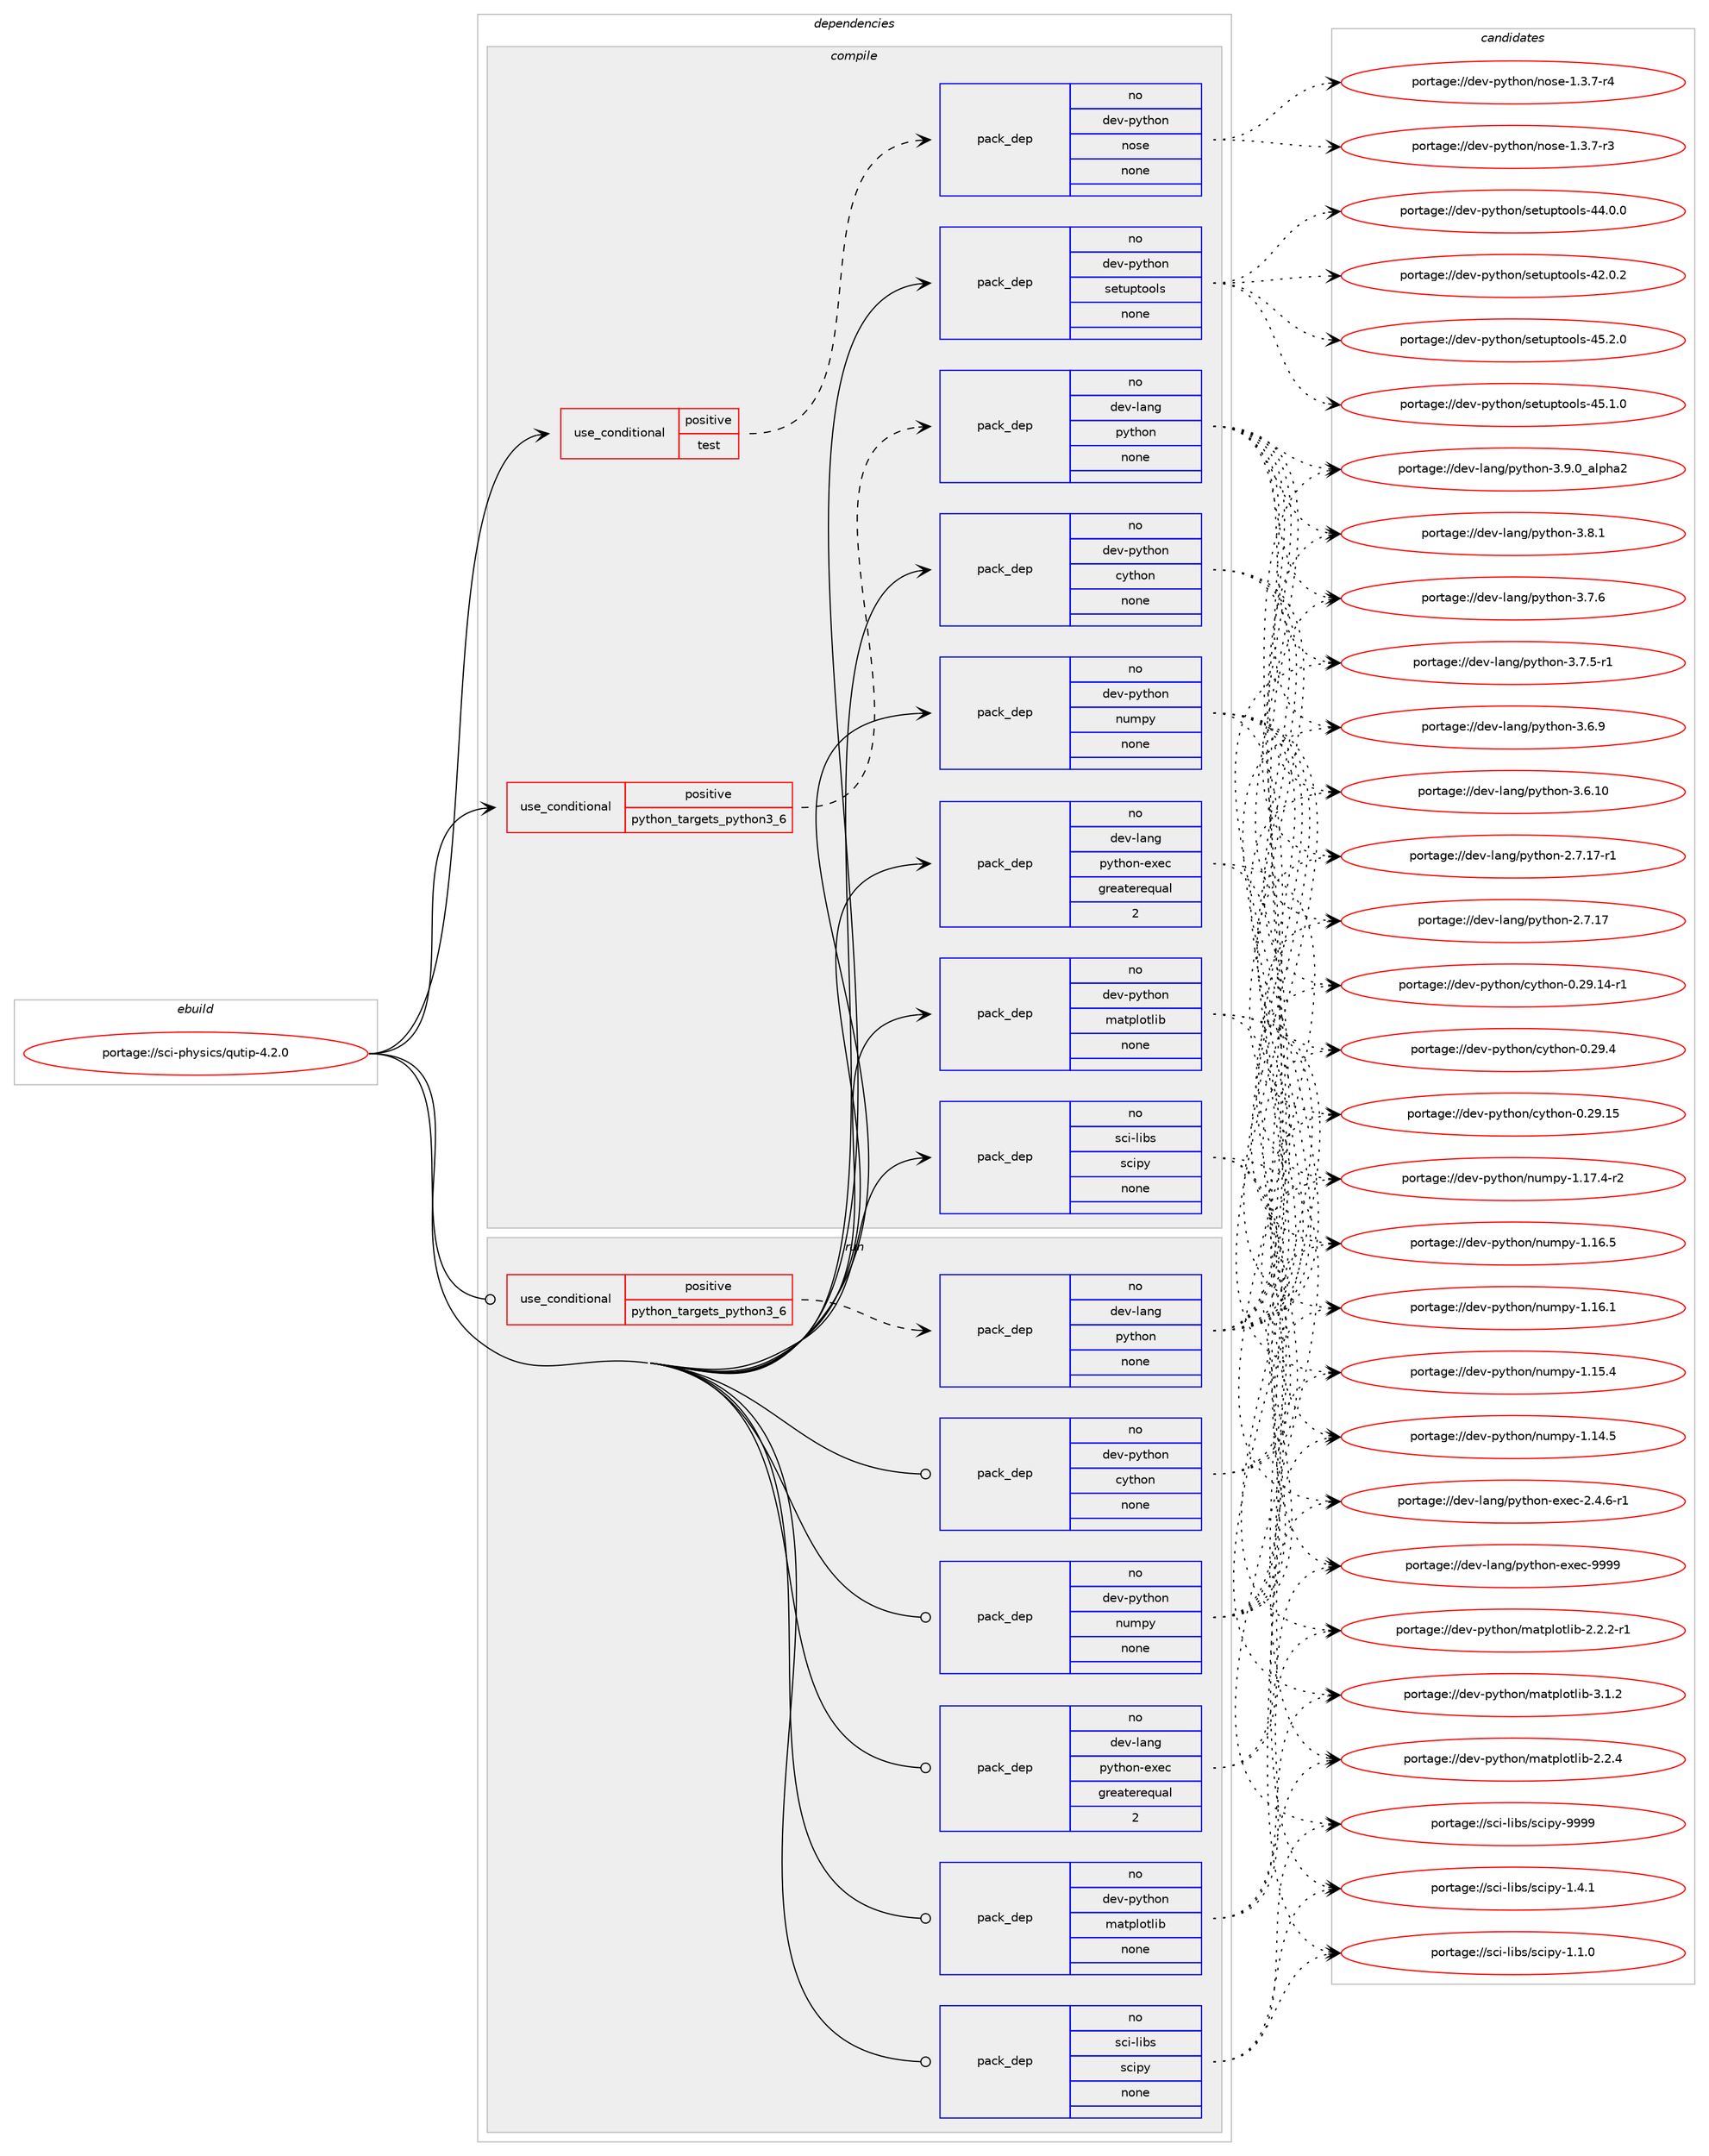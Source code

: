digraph prolog {

# *************
# Graph options
# *************

newrank=true;
concentrate=true;
compound=true;
graph [rankdir=LR,fontname=Helvetica,fontsize=10,ranksep=1.5];#, ranksep=2.5, nodesep=0.2];
edge  [arrowhead=vee];
node  [fontname=Helvetica,fontsize=10];

# **********
# The ebuild
# **********

subgraph cluster_leftcol {
color=gray;
rank=same;
label=<<i>ebuild</i>>;
id [label="portage://sci-physics/qutip-4.2.0", color=red, width=4, href="../sci-physics/qutip-4.2.0.svg"];
}

# ****************
# The dependencies
# ****************

subgraph cluster_midcol {
color=gray;
label=<<i>dependencies</i>>;
subgraph cluster_compile {
fillcolor="#eeeeee";
style=filled;
label=<<i>compile</i>>;
subgraph cond15517 {
dependency79500 [label=<<TABLE BORDER="0" CELLBORDER="1" CELLSPACING="0" CELLPADDING="4"><TR><TD ROWSPAN="3" CELLPADDING="10">use_conditional</TD></TR><TR><TD>positive</TD></TR><TR><TD>python_targets_python3_6</TD></TR></TABLE>>, shape=none, color=red];
subgraph pack62591 {
dependency79501 [label=<<TABLE BORDER="0" CELLBORDER="1" CELLSPACING="0" CELLPADDING="4" WIDTH="220"><TR><TD ROWSPAN="6" CELLPADDING="30">pack_dep</TD></TR><TR><TD WIDTH="110">no</TD></TR><TR><TD>dev-lang</TD></TR><TR><TD>python</TD></TR><TR><TD>none</TD></TR><TR><TD></TD></TR></TABLE>>, shape=none, color=blue];
}
dependency79500:e -> dependency79501:w [weight=20,style="dashed",arrowhead="vee"];
}
id:e -> dependency79500:w [weight=20,style="solid",arrowhead="vee"];
subgraph cond15518 {
dependency79502 [label=<<TABLE BORDER="0" CELLBORDER="1" CELLSPACING="0" CELLPADDING="4"><TR><TD ROWSPAN="3" CELLPADDING="10">use_conditional</TD></TR><TR><TD>positive</TD></TR><TR><TD>test</TD></TR></TABLE>>, shape=none, color=red];
subgraph pack62592 {
dependency79503 [label=<<TABLE BORDER="0" CELLBORDER="1" CELLSPACING="0" CELLPADDING="4" WIDTH="220"><TR><TD ROWSPAN="6" CELLPADDING="30">pack_dep</TD></TR><TR><TD WIDTH="110">no</TD></TR><TR><TD>dev-python</TD></TR><TR><TD>nose</TD></TR><TR><TD>none</TD></TR><TR><TD></TD></TR></TABLE>>, shape=none, color=blue];
}
dependency79502:e -> dependency79503:w [weight=20,style="dashed",arrowhead="vee"];
}
id:e -> dependency79502:w [weight=20,style="solid",arrowhead="vee"];
subgraph pack62593 {
dependency79504 [label=<<TABLE BORDER="0" CELLBORDER="1" CELLSPACING="0" CELLPADDING="4" WIDTH="220"><TR><TD ROWSPAN="6" CELLPADDING="30">pack_dep</TD></TR><TR><TD WIDTH="110">no</TD></TR><TR><TD>dev-lang</TD></TR><TR><TD>python-exec</TD></TR><TR><TD>greaterequal</TD></TR><TR><TD>2</TD></TR></TABLE>>, shape=none, color=blue];
}
id:e -> dependency79504:w [weight=20,style="solid",arrowhead="vee"];
subgraph pack62594 {
dependency79505 [label=<<TABLE BORDER="0" CELLBORDER="1" CELLSPACING="0" CELLPADDING="4" WIDTH="220"><TR><TD ROWSPAN="6" CELLPADDING="30">pack_dep</TD></TR><TR><TD WIDTH="110">no</TD></TR><TR><TD>dev-python</TD></TR><TR><TD>cython</TD></TR><TR><TD>none</TD></TR><TR><TD></TD></TR></TABLE>>, shape=none, color=blue];
}
id:e -> dependency79505:w [weight=20,style="solid",arrowhead="vee"];
subgraph pack62595 {
dependency79506 [label=<<TABLE BORDER="0" CELLBORDER="1" CELLSPACING="0" CELLPADDING="4" WIDTH="220"><TR><TD ROWSPAN="6" CELLPADDING="30">pack_dep</TD></TR><TR><TD WIDTH="110">no</TD></TR><TR><TD>dev-python</TD></TR><TR><TD>matplotlib</TD></TR><TR><TD>none</TD></TR><TR><TD></TD></TR></TABLE>>, shape=none, color=blue];
}
id:e -> dependency79506:w [weight=20,style="solid",arrowhead="vee"];
subgraph pack62596 {
dependency79507 [label=<<TABLE BORDER="0" CELLBORDER="1" CELLSPACING="0" CELLPADDING="4" WIDTH="220"><TR><TD ROWSPAN="6" CELLPADDING="30">pack_dep</TD></TR><TR><TD WIDTH="110">no</TD></TR><TR><TD>dev-python</TD></TR><TR><TD>numpy</TD></TR><TR><TD>none</TD></TR><TR><TD></TD></TR></TABLE>>, shape=none, color=blue];
}
id:e -> dependency79507:w [weight=20,style="solid",arrowhead="vee"];
subgraph pack62597 {
dependency79508 [label=<<TABLE BORDER="0" CELLBORDER="1" CELLSPACING="0" CELLPADDING="4" WIDTH="220"><TR><TD ROWSPAN="6" CELLPADDING="30">pack_dep</TD></TR><TR><TD WIDTH="110">no</TD></TR><TR><TD>dev-python</TD></TR><TR><TD>setuptools</TD></TR><TR><TD>none</TD></TR><TR><TD></TD></TR></TABLE>>, shape=none, color=blue];
}
id:e -> dependency79508:w [weight=20,style="solid",arrowhead="vee"];
subgraph pack62598 {
dependency79509 [label=<<TABLE BORDER="0" CELLBORDER="1" CELLSPACING="0" CELLPADDING="4" WIDTH="220"><TR><TD ROWSPAN="6" CELLPADDING="30">pack_dep</TD></TR><TR><TD WIDTH="110">no</TD></TR><TR><TD>sci-libs</TD></TR><TR><TD>scipy</TD></TR><TR><TD>none</TD></TR><TR><TD></TD></TR></TABLE>>, shape=none, color=blue];
}
id:e -> dependency79509:w [weight=20,style="solid",arrowhead="vee"];
}
subgraph cluster_compileandrun {
fillcolor="#eeeeee";
style=filled;
label=<<i>compile and run</i>>;
}
subgraph cluster_run {
fillcolor="#eeeeee";
style=filled;
label=<<i>run</i>>;
subgraph cond15519 {
dependency79510 [label=<<TABLE BORDER="0" CELLBORDER="1" CELLSPACING="0" CELLPADDING="4"><TR><TD ROWSPAN="3" CELLPADDING="10">use_conditional</TD></TR><TR><TD>positive</TD></TR><TR><TD>python_targets_python3_6</TD></TR></TABLE>>, shape=none, color=red];
subgraph pack62599 {
dependency79511 [label=<<TABLE BORDER="0" CELLBORDER="1" CELLSPACING="0" CELLPADDING="4" WIDTH="220"><TR><TD ROWSPAN="6" CELLPADDING="30">pack_dep</TD></TR><TR><TD WIDTH="110">no</TD></TR><TR><TD>dev-lang</TD></TR><TR><TD>python</TD></TR><TR><TD>none</TD></TR><TR><TD></TD></TR></TABLE>>, shape=none, color=blue];
}
dependency79510:e -> dependency79511:w [weight=20,style="dashed",arrowhead="vee"];
}
id:e -> dependency79510:w [weight=20,style="solid",arrowhead="odot"];
subgraph pack62600 {
dependency79512 [label=<<TABLE BORDER="0" CELLBORDER="1" CELLSPACING="0" CELLPADDING="4" WIDTH="220"><TR><TD ROWSPAN="6" CELLPADDING="30">pack_dep</TD></TR><TR><TD WIDTH="110">no</TD></TR><TR><TD>dev-lang</TD></TR><TR><TD>python-exec</TD></TR><TR><TD>greaterequal</TD></TR><TR><TD>2</TD></TR></TABLE>>, shape=none, color=blue];
}
id:e -> dependency79512:w [weight=20,style="solid",arrowhead="odot"];
subgraph pack62601 {
dependency79513 [label=<<TABLE BORDER="0" CELLBORDER="1" CELLSPACING="0" CELLPADDING="4" WIDTH="220"><TR><TD ROWSPAN="6" CELLPADDING="30">pack_dep</TD></TR><TR><TD WIDTH="110">no</TD></TR><TR><TD>dev-python</TD></TR><TR><TD>cython</TD></TR><TR><TD>none</TD></TR><TR><TD></TD></TR></TABLE>>, shape=none, color=blue];
}
id:e -> dependency79513:w [weight=20,style="solid",arrowhead="odot"];
subgraph pack62602 {
dependency79514 [label=<<TABLE BORDER="0" CELLBORDER="1" CELLSPACING="0" CELLPADDING="4" WIDTH="220"><TR><TD ROWSPAN="6" CELLPADDING="30">pack_dep</TD></TR><TR><TD WIDTH="110">no</TD></TR><TR><TD>dev-python</TD></TR><TR><TD>matplotlib</TD></TR><TR><TD>none</TD></TR><TR><TD></TD></TR></TABLE>>, shape=none, color=blue];
}
id:e -> dependency79514:w [weight=20,style="solid",arrowhead="odot"];
subgraph pack62603 {
dependency79515 [label=<<TABLE BORDER="0" CELLBORDER="1" CELLSPACING="0" CELLPADDING="4" WIDTH="220"><TR><TD ROWSPAN="6" CELLPADDING="30">pack_dep</TD></TR><TR><TD WIDTH="110">no</TD></TR><TR><TD>dev-python</TD></TR><TR><TD>numpy</TD></TR><TR><TD>none</TD></TR><TR><TD></TD></TR></TABLE>>, shape=none, color=blue];
}
id:e -> dependency79515:w [weight=20,style="solid",arrowhead="odot"];
subgraph pack62604 {
dependency79516 [label=<<TABLE BORDER="0" CELLBORDER="1" CELLSPACING="0" CELLPADDING="4" WIDTH="220"><TR><TD ROWSPAN="6" CELLPADDING="30">pack_dep</TD></TR><TR><TD WIDTH="110">no</TD></TR><TR><TD>sci-libs</TD></TR><TR><TD>scipy</TD></TR><TR><TD>none</TD></TR><TR><TD></TD></TR></TABLE>>, shape=none, color=blue];
}
id:e -> dependency79516:w [weight=20,style="solid",arrowhead="odot"];
}
}

# **************
# The candidates
# **************

subgraph cluster_choices {
rank=same;
color=gray;
label=<<i>candidates</i>>;

subgraph choice62591 {
color=black;
nodesep=1;
choice10010111845108971101034711212111610411111045514657464895971081121049750 [label="portage://dev-lang/python-3.9.0_alpha2", color=red, width=4,href="../dev-lang/python-3.9.0_alpha2.svg"];
choice100101118451089711010347112121116104111110455146564649 [label="portage://dev-lang/python-3.8.1", color=red, width=4,href="../dev-lang/python-3.8.1.svg"];
choice100101118451089711010347112121116104111110455146554654 [label="portage://dev-lang/python-3.7.6", color=red, width=4,href="../dev-lang/python-3.7.6.svg"];
choice1001011184510897110103471121211161041111104551465546534511449 [label="portage://dev-lang/python-3.7.5-r1", color=red, width=4,href="../dev-lang/python-3.7.5-r1.svg"];
choice100101118451089711010347112121116104111110455146544657 [label="portage://dev-lang/python-3.6.9", color=red, width=4,href="../dev-lang/python-3.6.9.svg"];
choice10010111845108971101034711212111610411111045514654464948 [label="portage://dev-lang/python-3.6.10", color=red, width=4,href="../dev-lang/python-3.6.10.svg"];
choice100101118451089711010347112121116104111110455046554649554511449 [label="portage://dev-lang/python-2.7.17-r1", color=red, width=4,href="../dev-lang/python-2.7.17-r1.svg"];
choice10010111845108971101034711212111610411111045504655464955 [label="portage://dev-lang/python-2.7.17", color=red, width=4,href="../dev-lang/python-2.7.17.svg"];
dependency79501:e -> choice10010111845108971101034711212111610411111045514657464895971081121049750:w [style=dotted,weight="100"];
dependency79501:e -> choice100101118451089711010347112121116104111110455146564649:w [style=dotted,weight="100"];
dependency79501:e -> choice100101118451089711010347112121116104111110455146554654:w [style=dotted,weight="100"];
dependency79501:e -> choice1001011184510897110103471121211161041111104551465546534511449:w [style=dotted,weight="100"];
dependency79501:e -> choice100101118451089711010347112121116104111110455146544657:w [style=dotted,weight="100"];
dependency79501:e -> choice10010111845108971101034711212111610411111045514654464948:w [style=dotted,weight="100"];
dependency79501:e -> choice100101118451089711010347112121116104111110455046554649554511449:w [style=dotted,weight="100"];
dependency79501:e -> choice10010111845108971101034711212111610411111045504655464955:w [style=dotted,weight="100"];
}
subgraph choice62592 {
color=black;
nodesep=1;
choice10010111845112121116104111110471101111151014549465146554511452 [label="portage://dev-python/nose-1.3.7-r4", color=red, width=4,href="../dev-python/nose-1.3.7-r4.svg"];
choice10010111845112121116104111110471101111151014549465146554511451 [label="portage://dev-python/nose-1.3.7-r3", color=red, width=4,href="../dev-python/nose-1.3.7-r3.svg"];
dependency79503:e -> choice10010111845112121116104111110471101111151014549465146554511452:w [style=dotted,weight="100"];
dependency79503:e -> choice10010111845112121116104111110471101111151014549465146554511451:w [style=dotted,weight="100"];
}
subgraph choice62593 {
color=black;
nodesep=1;
choice10010111845108971101034711212111610411111045101120101994557575757 [label="portage://dev-lang/python-exec-9999", color=red, width=4,href="../dev-lang/python-exec-9999.svg"];
choice10010111845108971101034711212111610411111045101120101994550465246544511449 [label="portage://dev-lang/python-exec-2.4.6-r1", color=red, width=4,href="../dev-lang/python-exec-2.4.6-r1.svg"];
dependency79504:e -> choice10010111845108971101034711212111610411111045101120101994557575757:w [style=dotted,weight="100"];
dependency79504:e -> choice10010111845108971101034711212111610411111045101120101994550465246544511449:w [style=dotted,weight="100"];
}
subgraph choice62594 {
color=black;
nodesep=1;
choice10010111845112121116104111110479912111610411111045484650574652 [label="portage://dev-python/cython-0.29.4", color=red, width=4,href="../dev-python/cython-0.29.4.svg"];
choice1001011184511212111610411111047991211161041111104548465057464953 [label="portage://dev-python/cython-0.29.15", color=red, width=4,href="../dev-python/cython-0.29.15.svg"];
choice10010111845112121116104111110479912111610411111045484650574649524511449 [label="portage://dev-python/cython-0.29.14-r1", color=red, width=4,href="../dev-python/cython-0.29.14-r1.svg"];
dependency79505:e -> choice10010111845112121116104111110479912111610411111045484650574652:w [style=dotted,weight="100"];
dependency79505:e -> choice1001011184511212111610411111047991211161041111104548465057464953:w [style=dotted,weight="100"];
dependency79505:e -> choice10010111845112121116104111110479912111610411111045484650574649524511449:w [style=dotted,weight="100"];
}
subgraph choice62595 {
color=black;
nodesep=1;
choice10010111845112121116104111110471099711611210811111610810598455146494650 [label="portage://dev-python/matplotlib-3.1.2", color=red, width=4,href="../dev-python/matplotlib-3.1.2.svg"];
choice10010111845112121116104111110471099711611210811111610810598455046504652 [label="portage://dev-python/matplotlib-2.2.4", color=red, width=4,href="../dev-python/matplotlib-2.2.4.svg"];
choice100101118451121211161041111104710997116112108111116108105984550465046504511449 [label="portage://dev-python/matplotlib-2.2.2-r1", color=red, width=4,href="../dev-python/matplotlib-2.2.2-r1.svg"];
dependency79506:e -> choice10010111845112121116104111110471099711611210811111610810598455146494650:w [style=dotted,weight="100"];
dependency79506:e -> choice10010111845112121116104111110471099711611210811111610810598455046504652:w [style=dotted,weight="100"];
dependency79506:e -> choice100101118451121211161041111104710997116112108111116108105984550465046504511449:w [style=dotted,weight="100"];
}
subgraph choice62596 {
color=black;
nodesep=1;
choice1001011184511212111610411111047110117109112121454946495546524511450 [label="portage://dev-python/numpy-1.17.4-r2", color=red, width=4,href="../dev-python/numpy-1.17.4-r2.svg"];
choice100101118451121211161041111104711011710911212145494649544653 [label="portage://dev-python/numpy-1.16.5", color=red, width=4,href="../dev-python/numpy-1.16.5.svg"];
choice100101118451121211161041111104711011710911212145494649544649 [label="portage://dev-python/numpy-1.16.1", color=red, width=4,href="../dev-python/numpy-1.16.1.svg"];
choice100101118451121211161041111104711011710911212145494649534652 [label="portage://dev-python/numpy-1.15.4", color=red, width=4,href="../dev-python/numpy-1.15.4.svg"];
choice100101118451121211161041111104711011710911212145494649524653 [label="portage://dev-python/numpy-1.14.5", color=red, width=4,href="../dev-python/numpy-1.14.5.svg"];
dependency79507:e -> choice1001011184511212111610411111047110117109112121454946495546524511450:w [style=dotted,weight="100"];
dependency79507:e -> choice100101118451121211161041111104711011710911212145494649544653:w [style=dotted,weight="100"];
dependency79507:e -> choice100101118451121211161041111104711011710911212145494649544649:w [style=dotted,weight="100"];
dependency79507:e -> choice100101118451121211161041111104711011710911212145494649534652:w [style=dotted,weight="100"];
dependency79507:e -> choice100101118451121211161041111104711011710911212145494649524653:w [style=dotted,weight="100"];
}
subgraph choice62597 {
color=black;
nodesep=1;
choice100101118451121211161041111104711510111611711211611111110811545525346504648 [label="portage://dev-python/setuptools-45.2.0", color=red, width=4,href="../dev-python/setuptools-45.2.0.svg"];
choice100101118451121211161041111104711510111611711211611111110811545525346494648 [label="portage://dev-python/setuptools-45.1.0", color=red, width=4,href="../dev-python/setuptools-45.1.0.svg"];
choice100101118451121211161041111104711510111611711211611111110811545525246484648 [label="portage://dev-python/setuptools-44.0.0", color=red, width=4,href="../dev-python/setuptools-44.0.0.svg"];
choice100101118451121211161041111104711510111611711211611111110811545525046484650 [label="portage://dev-python/setuptools-42.0.2", color=red, width=4,href="../dev-python/setuptools-42.0.2.svg"];
dependency79508:e -> choice100101118451121211161041111104711510111611711211611111110811545525346504648:w [style=dotted,weight="100"];
dependency79508:e -> choice100101118451121211161041111104711510111611711211611111110811545525346494648:w [style=dotted,weight="100"];
dependency79508:e -> choice100101118451121211161041111104711510111611711211611111110811545525246484648:w [style=dotted,weight="100"];
dependency79508:e -> choice100101118451121211161041111104711510111611711211611111110811545525046484650:w [style=dotted,weight="100"];
}
subgraph choice62598 {
color=black;
nodesep=1;
choice11599105451081059811547115991051121214557575757 [label="portage://sci-libs/scipy-9999", color=red, width=4,href="../sci-libs/scipy-9999.svg"];
choice1159910545108105981154711599105112121454946524649 [label="portage://sci-libs/scipy-1.4.1", color=red, width=4,href="../sci-libs/scipy-1.4.1.svg"];
choice1159910545108105981154711599105112121454946494648 [label="portage://sci-libs/scipy-1.1.0", color=red, width=4,href="../sci-libs/scipy-1.1.0.svg"];
dependency79509:e -> choice11599105451081059811547115991051121214557575757:w [style=dotted,weight="100"];
dependency79509:e -> choice1159910545108105981154711599105112121454946524649:w [style=dotted,weight="100"];
dependency79509:e -> choice1159910545108105981154711599105112121454946494648:w [style=dotted,weight="100"];
}
subgraph choice62599 {
color=black;
nodesep=1;
choice10010111845108971101034711212111610411111045514657464895971081121049750 [label="portage://dev-lang/python-3.9.0_alpha2", color=red, width=4,href="../dev-lang/python-3.9.0_alpha2.svg"];
choice100101118451089711010347112121116104111110455146564649 [label="portage://dev-lang/python-3.8.1", color=red, width=4,href="../dev-lang/python-3.8.1.svg"];
choice100101118451089711010347112121116104111110455146554654 [label="portage://dev-lang/python-3.7.6", color=red, width=4,href="../dev-lang/python-3.7.6.svg"];
choice1001011184510897110103471121211161041111104551465546534511449 [label="portage://dev-lang/python-3.7.5-r1", color=red, width=4,href="../dev-lang/python-3.7.5-r1.svg"];
choice100101118451089711010347112121116104111110455146544657 [label="portage://dev-lang/python-3.6.9", color=red, width=4,href="../dev-lang/python-3.6.9.svg"];
choice10010111845108971101034711212111610411111045514654464948 [label="portage://dev-lang/python-3.6.10", color=red, width=4,href="../dev-lang/python-3.6.10.svg"];
choice100101118451089711010347112121116104111110455046554649554511449 [label="portage://dev-lang/python-2.7.17-r1", color=red, width=4,href="../dev-lang/python-2.7.17-r1.svg"];
choice10010111845108971101034711212111610411111045504655464955 [label="portage://dev-lang/python-2.7.17", color=red, width=4,href="../dev-lang/python-2.7.17.svg"];
dependency79511:e -> choice10010111845108971101034711212111610411111045514657464895971081121049750:w [style=dotted,weight="100"];
dependency79511:e -> choice100101118451089711010347112121116104111110455146564649:w [style=dotted,weight="100"];
dependency79511:e -> choice100101118451089711010347112121116104111110455146554654:w [style=dotted,weight="100"];
dependency79511:e -> choice1001011184510897110103471121211161041111104551465546534511449:w [style=dotted,weight="100"];
dependency79511:e -> choice100101118451089711010347112121116104111110455146544657:w [style=dotted,weight="100"];
dependency79511:e -> choice10010111845108971101034711212111610411111045514654464948:w [style=dotted,weight="100"];
dependency79511:e -> choice100101118451089711010347112121116104111110455046554649554511449:w [style=dotted,weight="100"];
dependency79511:e -> choice10010111845108971101034711212111610411111045504655464955:w [style=dotted,weight="100"];
}
subgraph choice62600 {
color=black;
nodesep=1;
choice10010111845108971101034711212111610411111045101120101994557575757 [label="portage://dev-lang/python-exec-9999", color=red, width=4,href="../dev-lang/python-exec-9999.svg"];
choice10010111845108971101034711212111610411111045101120101994550465246544511449 [label="portage://dev-lang/python-exec-2.4.6-r1", color=red, width=4,href="../dev-lang/python-exec-2.4.6-r1.svg"];
dependency79512:e -> choice10010111845108971101034711212111610411111045101120101994557575757:w [style=dotted,weight="100"];
dependency79512:e -> choice10010111845108971101034711212111610411111045101120101994550465246544511449:w [style=dotted,weight="100"];
}
subgraph choice62601 {
color=black;
nodesep=1;
choice10010111845112121116104111110479912111610411111045484650574652 [label="portage://dev-python/cython-0.29.4", color=red, width=4,href="../dev-python/cython-0.29.4.svg"];
choice1001011184511212111610411111047991211161041111104548465057464953 [label="portage://dev-python/cython-0.29.15", color=red, width=4,href="../dev-python/cython-0.29.15.svg"];
choice10010111845112121116104111110479912111610411111045484650574649524511449 [label="portage://dev-python/cython-0.29.14-r1", color=red, width=4,href="../dev-python/cython-0.29.14-r1.svg"];
dependency79513:e -> choice10010111845112121116104111110479912111610411111045484650574652:w [style=dotted,weight="100"];
dependency79513:e -> choice1001011184511212111610411111047991211161041111104548465057464953:w [style=dotted,weight="100"];
dependency79513:e -> choice10010111845112121116104111110479912111610411111045484650574649524511449:w [style=dotted,weight="100"];
}
subgraph choice62602 {
color=black;
nodesep=1;
choice10010111845112121116104111110471099711611210811111610810598455146494650 [label="portage://dev-python/matplotlib-3.1.2", color=red, width=4,href="../dev-python/matplotlib-3.1.2.svg"];
choice10010111845112121116104111110471099711611210811111610810598455046504652 [label="portage://dev-python/matplotlib-2.2.4", color=red, width=4,href="../dev-python/matplotlib-2.2.4.svg"];
choice100101118451121211161041111104710997116112108111116108105984550465046504511449 [label="portage://dev-python/matplotlib-2.2.2-r1", color=red, width=4,href="../dev-python/matplotlib-2.2.2-r1.svg"];
dependency79514:e -> choice10010111845112121116104111110471099711611210811111610810598455146494650:w [style=dotted,weight="100"];
dependency79514:e -> choice10010111845112121116104111110471099711611210811111610810598455046504652:w [style=dotted,weight="100"];
dependency79514:e -> choice100101118451121211161041111104710997116112108111116108105984550465046504511449:w [style=dotted,weight="100"];
}
subgraph choice62603 {
color=black;
nodesep=1;
choice1001011184511212111610411111047110117109112121454946495546524511450 [label="portage://dev-python/numpy-1.17.4-r2", color=red, width=4,href="../dev-python/numpy-1.17.4-r2.svg"];
choice100101118451121211161041111104711011710911212145494649544653 [label="portage://dev-python/numpy-1.16.5", color=red, width=4,href="../dev-python/numpy-1.16.5.svg"];
choice100101118451121211161041111104711011710911212145494649544649 [label="portage://dev-python/numpy-1.16.1", color=red, width=4,href="../dev-python/numpy-1.16.1.svg"];
choice100101118451121211161041111104711011710911212145494649534652 [label="portage://dev-python/numpy-1.15.4", color=red, width=4,href="../dev-python/numpy-1.15.4.svg"];
choice100101118451121211161041111104711011710911212145494649524653 [label="portage://dev-python/numpy-1.14.5", color=red, width=4,href="../dev-python/numpy-1.14.5.svg"];
dependency79515:e -> choice1001011184511212111610411111047110117109112121454946495546524511450:w [style=dotted,weight="100"];
dependency79515:e -> choice100101118451121211161041111104711011710911212145494649544653:w [style=dotted,weight="100"];
dependency79515:e -> choice100101118451121211161041111104711011710911212145494649544649:w [style=dotted,weight="100"];
dependency79515:e -> choice100101118451121211161041111104711011710911212145494649534652:w [style=dotted,weight="100"];
dependency79515:e -> choice100101118451121211161041111104711011710911212145494649524653:w [style=dotted,weight="100"];
}
subgraph choice62604 {
color=black;
nodesep=1;
choice11599105451081059811547115991051121214557575757 [label="portage://sci-libs/scipy-9999", color=red, width=4,href="../sci-libs/scipy-9999.svg"];
choice1159910545108105981154711599105112121454946524649 [label="portage://sci-libs/scipy-1.4.1", color=red, width=4,href="../sci-libs/scipy-1.4.1.svg"];
choice1159910545108105981154711599105112121454946494648 [label="portage://sci-libs/scipy-1.1.0", color=red, width=4,href="../sci-libs/scipy-1.1.0.svg"];
dependency79516:e -> choice11599105451081059811547115991051121214557575757:w [style=dotted,weight="100"];
dependency79516:e -> choice1159910545108105981154711599105112121454946524649:w [style=dotted,weight="100"];
dependency79516:e -> choice1159910545108105981154711599105112121454946494648:w [style=dotted,weight="100"];
}
}

}
